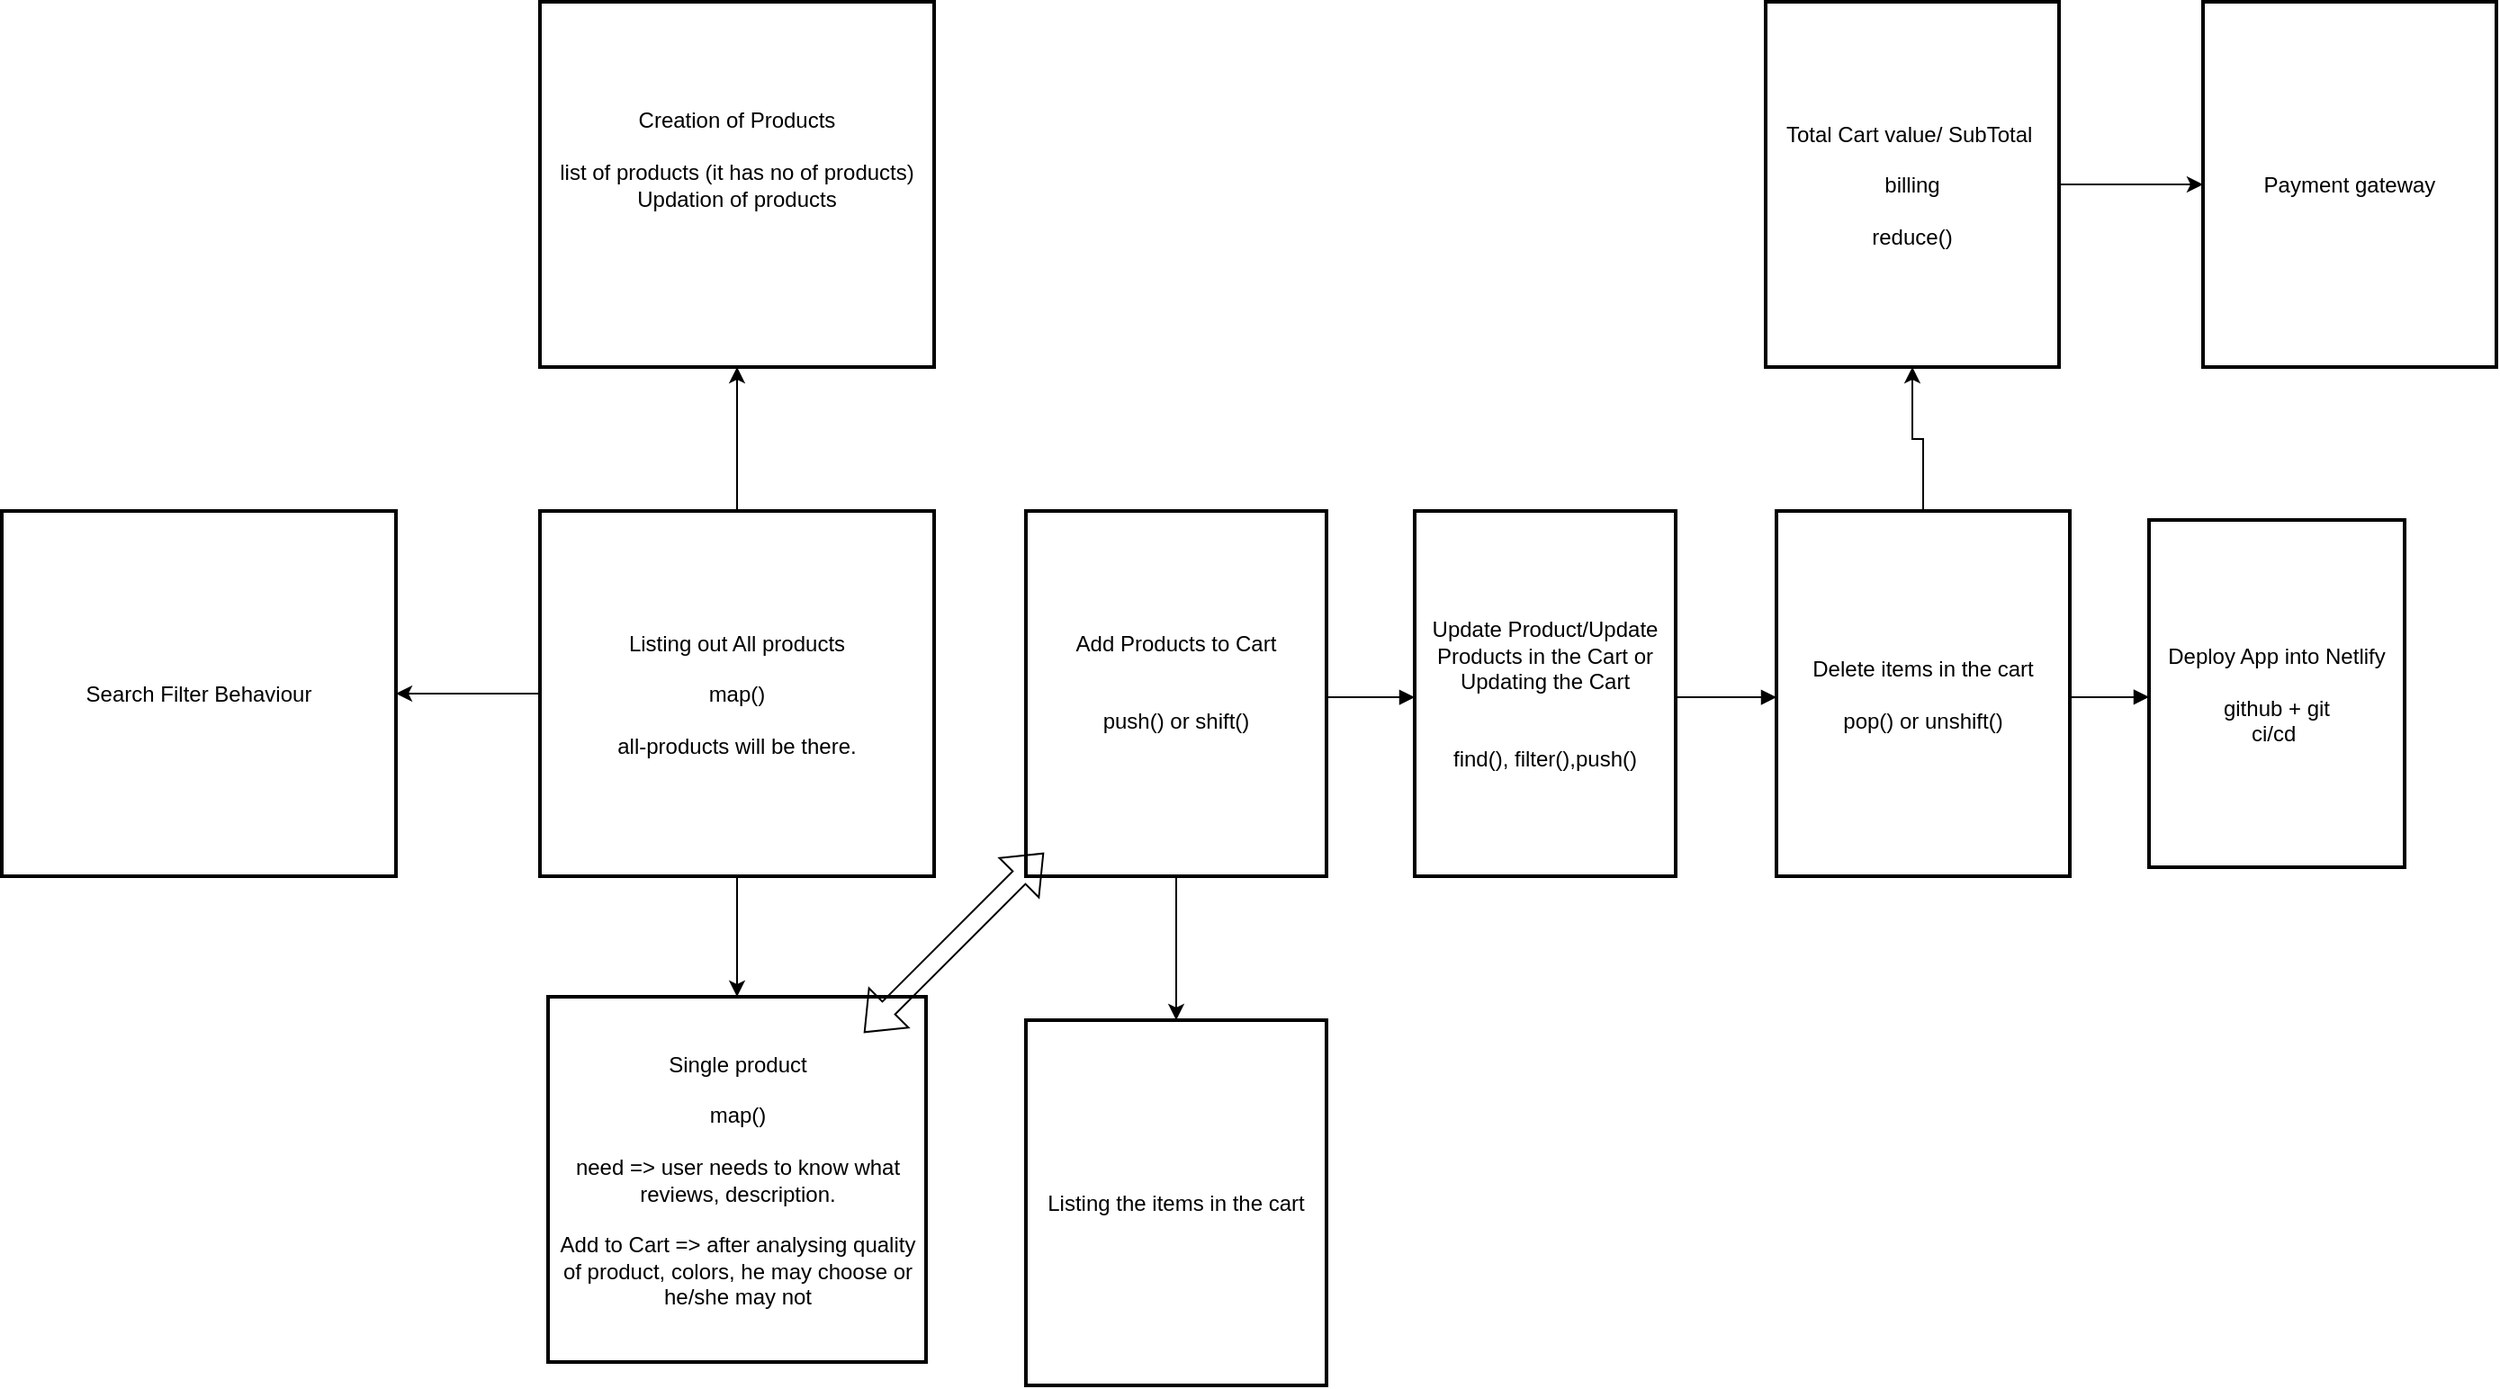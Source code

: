 <mxfile version="24.7.7">
  <diagram name="Page-1" id="Ku6745UNkFB-TnkCbQqL">
    <mxGraphModel dx="1805" dy="1606" grid="1" gridSize="10" guides="1" tooltips="1" connect="1" arrows="1" fold="1" page="1" pageScale="1" pageWidth="850" pageHeight="1100" math="0" shadow="0">
      <root>
        <mxCell id="0" />
        <mxCell id="1" parent="0" />
        <mxCell id="tr7LFi16W53LxMLTbicw-19" value="" style="edgeStyle=orthogonalEdgeStyle;rounded=0;orthogonalLoop=1;jettySize=auto;html=1;" parent="1" source="2" target="tr7LFi16W53LxMLTbicw-18" edge="1">
          <mxGeometry relative="1" as="geometry" />
        </mxCell>
        <mxCell id="A6AOqN8jmh0lsGBE-ifx-15" value="" style="edgeStyle=orthogonalEdgeStyle;rounded=0;orthogonalLoop=1;jettySize=auto;html=1;" parent="1" source="2" target="A6AOqN8jmh0lsGBE-ifx-14" edge="1">
          <mxGeometry relative="1" as="geometry" />
        </mxCell>
        <mxCell id="VJQgaaneuWBpmhh7TJtH-15" value="" style="edgeStyle=orthogonalEdgeStyle;rounded=0;orthogonalLoop=1;jettySize=auto;html=1;" parent="1" source="2" target="VJQgaaneuWBpmhh7TJtH-14" edge="1">
          <mxGeometry relative="1" as="geometry" />
        </mxCell>
        <mxCell id="2" value="Listing out All products&#xa;&#xa;map()&#xa;&#xa;all-products will be there." style="whiteSpace=wrap;strokeWidth=2;" parent="1" vertex="1">
          <mxGeometry y="-170" width="219" height="203" as="geometry" />
        </mxCell>
        <mxCell id="tr7LFi16W53LxMLTbicw-25" value="" style="edgeStyle=orthogonalEdgeStyle;rounded=0;orthogonalLoop=1;jettySize=auto;html=1;" parent="1" source="3" target="tr7LFi16W53LxMLTbicw-24" edge="1">
          <mxGeometry relative="1" as="geometry" />
        </mxCell>
        <mxCell id="3" value="Add Products to Cart&#xa;&#xa;&#xa;push() or shift()&#xa;" style="whiteSpace=wrap;strokeWidth=2;" parent="1" vertex="1">
          <mxGeometry x="270" y="-170" width="167" height="203" as="geometry" />
        </mxCell>
        <mxCell id="4" value="Update Product/Update Products in the Cart or Updating the Cart&#xa;&#xa;&#xa;find(), filter(),push()" style="whiteSpace=wrap;strokeWidth=2;" parent="1" vertex="1">
          <mxGeometry x="486" y="-170" width="145" height="203" as="geometry" />
        </mxCell>
        <mxCell id="tr7LFi16W53LxMLTbicw-21" value="" style="edgeStyle=orthogonalEdgeStyle;rounded=0;orthogonalLoop=1;jettySize=auto;html=1;" parent="1" source="5" target="tr7LFi16W53LxMLTbicw-20" edge="1">
          <mxGeometry relative="1" as="geometry" />
        </mxCell>
        <mxCell id="5" value="Delete items in the cart&#xa;&#xa;pop() or unshift()" style="whiteSpace=wrap;strokeWidth=2;" parent="1" vertex="1">
          <mxGeometry x="687" y="-170" width="163" height="203" as="geometry" />
        </mxCell>
        <mxCell id="6" value="Deploy App into Netlify&#xa;&#xa;github + git&#xa;ci/cd " style="whiteSpace=wrap;strokeWidth=2;" parent="1" vertex="1">
          <mxGeometry x="894" y="-165" width="142" height="193" as="geometry" />
        </mxCell>
        <mxCell id="12" value="" style="curved=1;startArrow=none;endArrow=block;exitX=1;exitY=0.51;entryX=0;entryY=0.51;" parent="1" source="3" target="4" edge="1">
          <mxGeometry relative="1" as="geometry">
            <Array as="points" />
          </mxGeometry>
        </mxCell>
        <mxCell id="13" value="" style="curved=1;startArrow=none;endArrow=block;exitX=1;exitY=0.51;entryX=0;entryY=0.51;" parent="1" source="4" target="5" edge="1">
          <mxGeometry relative="1" as="geometry">
            <Array as="points" />
          </mxGeometry>
        </mxCell>
        <mxCell id="14" value="" style="curved=1;startArrow=none;endArrow=block;exitX=1;exitY=0.51;entryX=0;entryY=0.51;" parent="1" source="5" target="6" edge="1">
          <mxGeometry relative="1" as="geometry">
            <Array as="points" />
          </mxGeometry>
        </mxCell>
        <mxCell id="tr7LFi16W53LxMLTbicw-18" value="Creation of Products&#xa;&#xa;list of products (it has no of products)&#xa;Updation of products&#xa;&#xa;" style="whiteSpace=wrap;strokeWidth=2;" parent="1" vertex="1">
          <mxGeometry y="-453" width="219" height="203" as="geometry" />
        </mxCell>
        <mxCell id="tr7LFi16W53LxMLTbicw-23" value="" style="edgeStyle=orthogonalEdgeStyle;rounded=0;orthogonalLoop=1;jettySize=auto;html=1;" parent="1" source="tr7LFi16W53LxMLTbicw-20" target="tr7LFi16W53LxMLTbicw-22" edge="1">
          <mxGeometry relative="1" as="geometry" />
        </mxCell>
        <mxCell id="tr7LFi16W53LxMLTbicw-20" value="Total Cart value/ SubTotal &#xa;&#xa;billing&#xa;&#xa;reduce()" style="whiteSpace=wrap;strokeWidth=2;" parent="1" vertex="1">
          <mxGeometry x="681" y="-453" width="163" height="203" as="geometry" />
        </mxCell>
        <mxCell id="tr7LFi16W53LxMLTbicw-22" value="Payment gateway" style="whiteSpace=wrap;strokeWidth=2;" parent="1" vertex="1">
          <mxGeometry x="924" y="-453" width="163" height="203" as="geometry" />
        </mxCell>
        <mxCell id="tr7LFi16W53LxMLTbicw-24" value="Listing the items in the cart" style="whiteSpace=wrap;strokeWidth=2;" parent="1" vertex="1">
          <mxGeometry x="270" y="113" width="167" height="203" as="geometry" />
        </mxCell>
        <mxCell id="A6AOqN8jmh0lsGBE-ifx-14" value="Single product&#xa;&#xa;map()&#xa;&#xa;need =&gt; user needs to know what reviews, description.&#xa;&#xa;Add to Cart =&gt; after analysing quality of product, colors, he may choose or he/she may not" style="whiteSpace=wrap;strokeWidth=2;" parent="1" vertex="1">
          <mxGeometry x="4.5" y="100" width="210" height="203" as="geometry" />
        </mxCell>
        <mxCell id="VJQgaaneuWBpmhh7TJtH-14" value="Search Filter Behaviour" style="whiteSpace=wrap;strokeWidth=2;" parent="1" vertex="1">
          <mxGeometry x="-299" y="-170" width="219" height="203" as="geometry" />
        </mxCell>
        <mxCell id="LWbzUpgjG89bmwp4ZieC-14" value="" style="shape=flexArrow;endArrow=classic;startArrow=classic;html=1;rounded=0;" edge="1" parent="1">
          <mxGeometry width="100" height="100" relative="1" as="geometry">
            <mxPoint x="180" y="120" as="sourcePoint" />
            <mxPoint x="280" y="20" as="targetPoint" />
          </mxGeometry>
        </mxCell>
      </root>
    </mxGraphModel>
  </diagram>
</mxfile>
